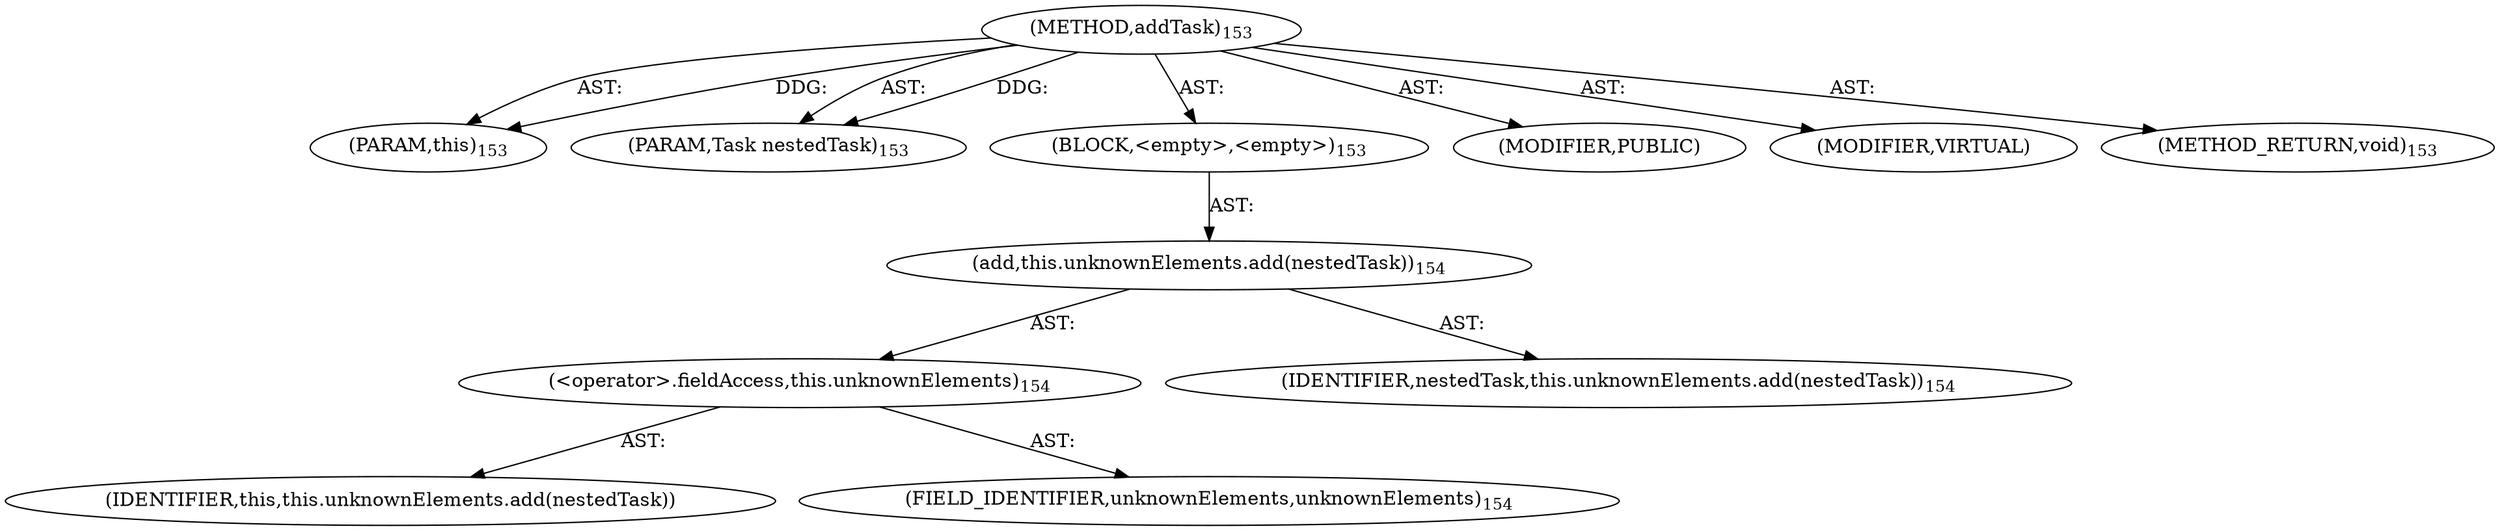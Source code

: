 digraph "addTask" {  
"111669149700" [label = <(METHOD,addTask)<SUB>153</SUB>> ]
"115964117002" [label = <(PARAM,this)<SUB>153</SUB>> ]
"115964117003" [label = <(PARAM,Task nestedTask)<SUB>153</SUB>> ]
"25769803786" [label = <(BLOCK,&lt;empty&gt;,&lt;empty&gt;)<SUB>153</SUB>> ]
"30064771120" [label = <(add,this.unknownElements.add(nestedTask))<SUB>154</SUB>> ]
"30064771121" [label = <(&lt;operator&gt;.fieldAccess,this.unknownElements)<SUB>154</SUB>> ]
"68719476782" [label = <(IDENTIFIER,this,this.unknownElements.add(nestedTask))> ]
"55834574858" [label = <(FIELD_IDENTIFIER,unknownElements,unknownElements)<SUB>154</SUB>> ]
"68719476783" [label = <(IDENTIFIER,nestedTask,this.unknownElements.add(nestedTask))<SUB>154</SUB>> ]
"133143986190" [label = <(MODIFIER,PUBLIC)> ]
"133143986191" [label = <(MODIFIER,VIRTUAL)> ]
"128849018884" [label = <(METHOD_RETURN,void)<SUB>153</SUB>> ]
  "111669149700" -> "115964117002"  [ label = "AST: "] 
  "111669149700" -> "115964117003"  [ label = "AST: "] 
  "111669149700" -> "25769803786"  [ label = "AST: "] 
  "111669149700" -> "133143986190"  [ label = "AST: "] 
  "111669149700" -> "133143986191"  [ label = "AST: "] 
  "111669149700" -> "128849018884"  [ label = "AST: "] 
  "25769803786" -> "30064771120"  [ label = "AST: "] 
  "30064771120" -> "30064771121"  [ label = "AST: "] 
  "30064771120" -> "68719476783"  [ label = "AST: "] 
  "30064771121" -> "68719476782"  [ label = "AST: "] 
  "30064771121" -> "55834574858"  [ label = "AST: "] 
  "111669149700" -> "115964117002"  [ label = "DDG: "] 
  "111669149700" -> "115964117003"  [ label = "DDG: "] 
}
